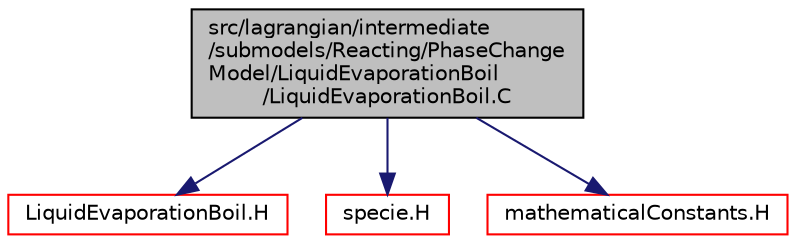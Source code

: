 digraph "src/lagrangian/intermediate/submodels/Reacting/PhaseChangeModel/LiquidEvaporationBoil/LiquidEvaporationBoil.C"
{
  bgcolor="transparent";
  edge [fontname="Helvetica",fontsize="10",labelfontname="Helvetica",labelfontsize="10"];
  node [fontname="Helvetica",fontsize="10",shape=record];
  Node1 [label="src/lagrangian/intermediate\l/submodels/Reacting/PhaseChange\lModel/LiquidEvaporationBoil\l/LiquidEvaporationBoil.C",height=0.2,width=0.4,color="black", fillcolor="grey75", style="filled", fontcolor="black"];
  Node1 -> Node2 [color="midnightblue",fontsize="10",style="solid",fontname="Helvetica"];
  Node2 [label="LiquidEvaporationBoil.H",height=0.2,width=0.4,color="red",URL="$a06994.html"];
  Node1 -> Node3 [color="midnightblue",fontsize="10",style="solid",fontname="Helvetica"];
  Node3 [label="specie.H",height=0.2,width=0.4,color="red",URL="$a10535.html"];
  Node1 -> Node4 [color="midnightblue",fontsize="10",style="solid",fontname="Helvetica"];
  Node4 [label="mathematicalConstants.H",height=0.2,width=0.4,color="red",URL="$a08346.html"];
}
